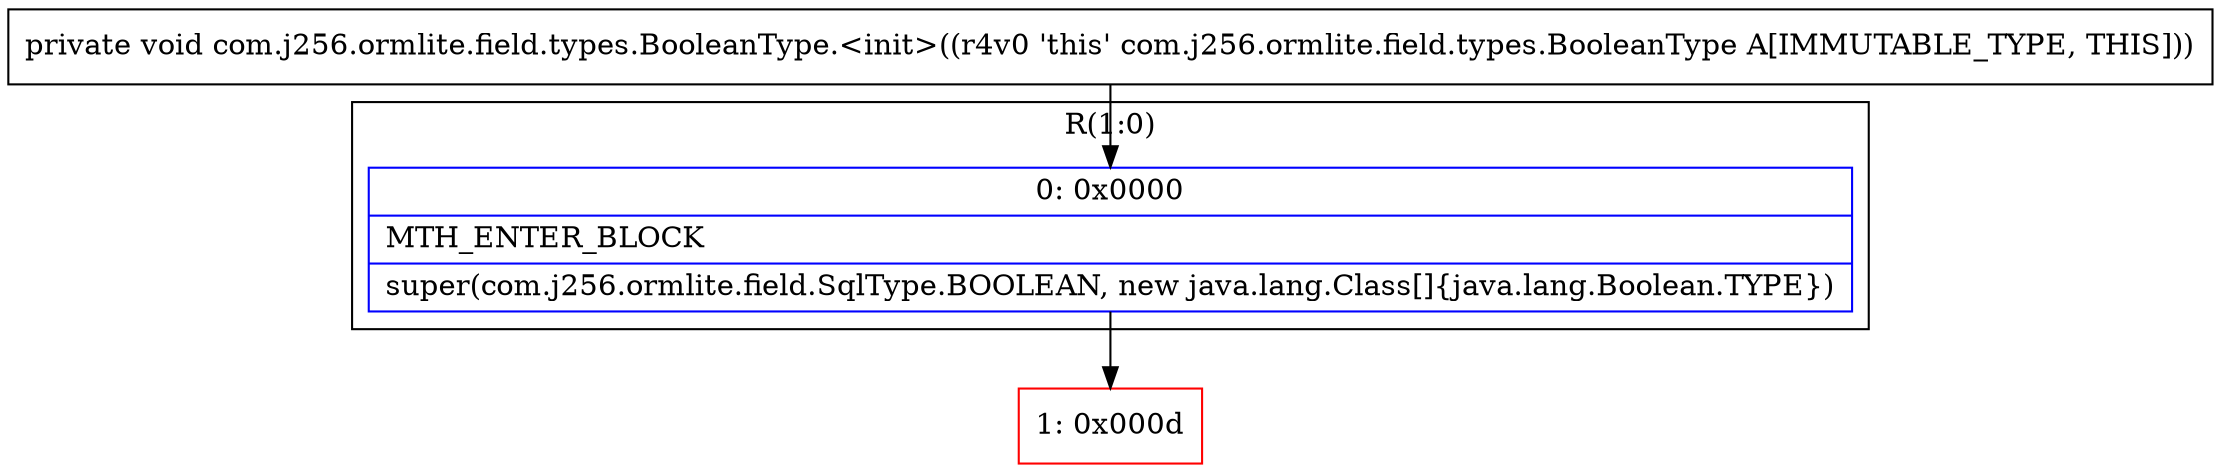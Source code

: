 digraph "CFG forcom.j256.ormlite.field.types.BooleanType.\<init\>()V" {
subgraph cluster_Region_1380911835 {
label = "R(1:0)";
node [shape=record,color=blue];
Node_0 [shape=record,label="{0\:\ 0x0000|MTH_ENTER_BLOCK\l|super(com.j256.ormlite.field.SqlType.BOOLEAN, new java.lang.Class[]\{java.lang.Boolean.TYPE\})\l}"];
}
Node_1 [shape=record,color=red,label="{1\:\ 0x000d}"];
MethodNode[shape=record,label="{private void com.j256.ormlite.field.types.BooleanType.\<init\>((r4v0 'this' com.j256.ormlite.field.types.BooleanType A[IMMUTABLE_TYPE, THIS])) }"];
MethodNode -> Node_0;
Node_0 -> Node_1;
}

